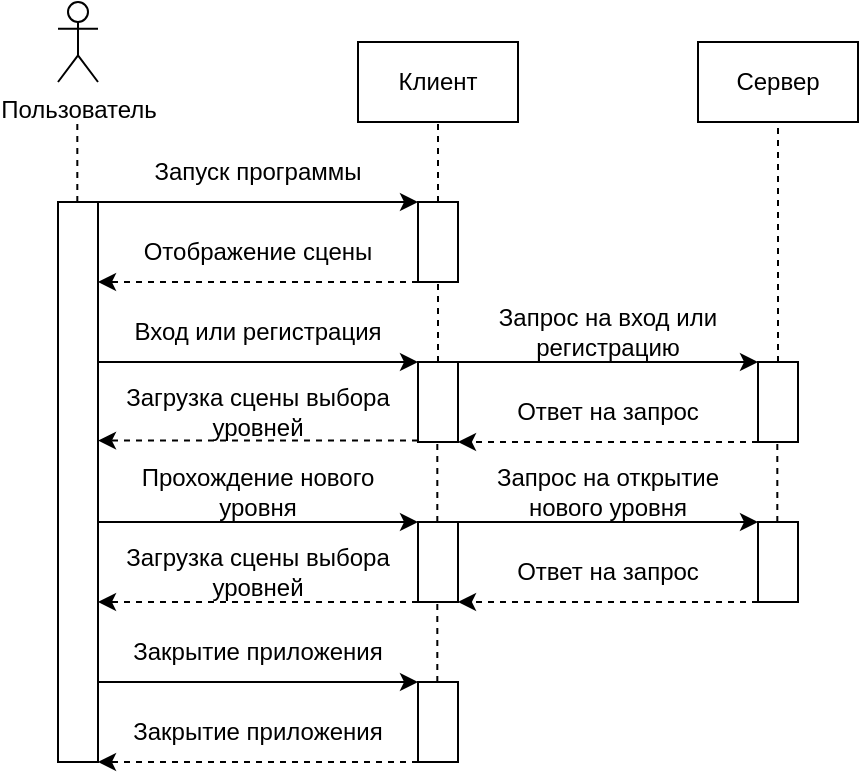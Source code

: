 <mxfile version="24.4.13" type="device">
  <diagram name="Страница — 1" id="jzWX4PQTQhnWGSw6rcE5">
    <mxGraphModel dx="1050" dy="522" grid="1" gridSize="10" guides="1" tooltips="1" connect="1" arrows="1" fold="1" page="1" pageScale="1" pageWidth="827" pageHeight="1169" math="0" shadow="0">
      <root>
        <mxCell id="0" />
        <mxCell id="1" parent="0" />
        <mxCell id="qkamU0I-ry5dc1uDclxt-1" value="Пользователь" style="shape=umlActor;verticalLabelPosition=bottom;verticalAlign=top;html=1;outlineConnect=0;" parent="1" vertex="1">
          <mxGeometry x="90" y="80" width="20" height="40" as="geometry" />
        </mxCell>
        <mxCell id="qkamU0I-ry5dc1uDclxt-4" value="Клиент" style="rounded=0;whiteSpace=wrap;html=1;" parent="1" vertex="1">
          <mxGeometry x="240" y="100" width="80" height="40" as="geometry" />
        </mxCell>
        <mxCell id="qkamU0I-ry5dc1uDclxt-5" value="Сервер" style="rounded=0;whiteSpace=wrap;html=1;" parent="1" vertex="1">
          <mxGeometry x="410" y="100" width="80" height="40" as="geometry" />
        </mxCell>
        <mxCell id="qkamU0I-ry5dc1uDclxt-6" value="" style="rounded=0;whiteSpace=wrap;html=1;" parent="1" vertex="1">
          <mxGeometry x="270" y="180" width="20" height="40" as="geometry" />
        </mxCell>
        <mxCell id="qkamU0I-ry5dc1uDclxt-7" value="" style="rounded=0;whiteSpace=wrap;html=1;" parent="1" vertex="1">
          <mxGeometry x="440" y="260" width="20" height="40" as="geometry" />
        </mxCell>
        <mxCell id="qkamU0I-ry5dc1uDclxt-9" style="edgeStyle=orthogonalEdgeStyle;rounded=0;orthogonalLoop=1;jettySize=auto;html=1;exitX=1;exitY=0;exitDx=0;exitDy=0;entryX=0;entryY=0;entryDx=0;entryDy=0;" parent="1" source="qkamU0I-ry5dc1uDclxt-8" target="qkamU0I-ry5dc1uDclxt-6" edge="1">
          <mxGeometry relative="1" as="geometry">
            <Array as="points">
              <mxPoint x="190" y="180" />
              <mxPoint x="190" y="180" />
            </Array>
          </mxGeometry>
        </mxCell>
        <mxCell id="qkamU0I-ry5dc1uDclxt-8" value="" style="rounded=0;whiteSpace=wrap;html=1;" parent="1" vertex="1">
          <mxGeometry x="90" y="180" width="20" height="280" as="geometry" />
        </mxCell>
        <mxCell id="qkamU0I-ry5dc1uDclxt-11" value="Запуск программы" style="text;html=1;align=center;verticalAlign=middle;whiteSpace=wrap;rounded=0;" parent="1" vertex="1">
          <mxGeometry x="110" y="150" width="160" height="30" as="geometry" />
        </mxCell>
        <mxCell id="qkamU0I-ry5dc1uDclxt-12" value="Отображение сцены" style="text;html=1;align=center;verticalAlign=middle;whiteSpace=wrap;rounded=0;" parent="1" vertex="1">
          <mxGeometry x="110" y="190" width="160" height="30" as="geometry" />
        </mxCell>
        <mxCell id="qkamU0I-ry5dc1uDclxt-13" value="" style="rounded=0;whiteSpace=wrap;html=1;" parent="1" vertex="1">
          <mxGeometry x="270" y="260" width="20" height="40" as="geometry" />
        </mxCell>
        <mxCell id="qkamU0I-ry5dc1uDclxt-14" value="Вход или регистрация" style="text;html=1;align=center;verticalAlign=middle;whiteSpace=wrap;rounded=0;" parent="1" vertex="1">
          <mxGeometry x="110" y="230" width="160" height="30" as="geometry" />
        </mxCell>
        <mxCell id="qkamU0I-ry5dc1uDclxt-15" value="Запрос на вход или регистрацию" style="text;html=1;align=center;verticalAlign=middle;whiteSpace=wrap;rounded=0;" parent="1" vertex="1">
          <mxGeometry x="290" y="230" width="150" height="30" as="geometry" />
        </mxCell>
        <mxCell id="qkamU0I-ry5dc1uDclxt-16" value="Ответ на запрос" style="text;html=1;align=center;verticalAlign=middle;whiteSpace=wrap;rounded=0;" parent="1" vertex="1">
          <mxGeometry x="290" y="270" width="150" height="30" as="geometry" />
        </mxCell>
        <mxCell id="qkamU0I-ry5dc1uDclxt-17" value="Загрузка сцены выбора уровней" style="text;html=1;align=center;verticalAlign=middle;whiteSpace=wrap;rounded=0;" parent="1" vertex="1">
          <mxGeometry x="110" y="270" width="160" height="30" as="geometry" />
        </mxCell>
        <mxCell id="qkamU0I-ry5dc1uDclxt-19" style="edgeStyle=orthogonalEdgeStyle;rounded=0;orthogonalLoop=1;jettySize=auto;html=1;exitX=1;exitY=0;exitDx=0;exitDy=0;entryX=0;entryY=0;entryDx=0;entryDy=0;" parent="1" edge="1">
          <mxGeometry relative="1" as="geometry">
            <mxPoint x="110" y="260" as="sourcePoint" />
            <mxPoint x="270" y="260" as="targetPoint" />
            <Array as="points">
              <mxPoint x="190" y="260" />
              <mxPoint x="190" y="260" />
            </Array>
          </mxGeometry>
        </mxCell>
        <mxCell id="qkamU0I-ry5dc1uDclxt-20" style="edgeStyle=orthogonalEdgeStyle;rounded=0;orthogonalLoop=1;jettySize=auto;html=1;exitX=1;exitY=0;exitDx=0;exitDy=0;entryX=0;entryY=0;entryDx=0;entryDy=0;" parent="1" target="qkamU0I-ry5dc1uDclxt-7" edge="1">
          <mxGeometry relative="1" as="geometry">
            <mxPoint x="280" y="260" as="sourcePoint" />
            <mxPoint x="430" y="260" as="targetPoint" />
            <Array as="points">
              <mxPoint x="400" y="260" />
              <mxPoint x="400" y="260" />
            </Array>
          </mxGeometry>
        </mxCell>
        <mxCell id="qkamU0I-ry5dc1uDclxt-21" style="edgeStyle=orthogonalEdgeStyle;rounded=0;orthogonalLoop=1;jettySize=auto;html=1;entryX=0.983;entryY=0.117;entryDx=0;entryDy=0;entryPerimeter=0;dashed=1;" parent="1" edge="1">
          <mxGeometry relative="1" as="geometry">
            <mxPoint x="440" y="300" as="sourcePoint" />
            <mxPoint x="290" y="300" as="targetPoint" />
            <Array as="points">
              <mxPoint x="440" y="300" />
            </Array>
          </mxGeometry>
        </mxCell>
        <mxCell id="qkamU0I-ry5dc1uDclxt-22" style="edgeStyle=orthogonalEdgeStyle;rounded=0;orthogonalLoop=1;jettySize=auto;html=1;exitX=0;exitY=1;exitDx=0;exitDy=0;entryX=0.983;entryY=0.117;entryDx=0;entryDy=0;entryPerimeter=0;dashed=1;" parent="1" edge="1">
          <mxGeometry relative="1" as="geometry">
            <mxPoint x="270" y="299.31" as="sourcePoint" />
            <mxPoint x="110" y="299.31" as="targetPoint" />
            <Array as="points">
              <mxPoint x="230" y="299.31" />
              <mxPoint x="230" y="299.31" />
            </Array>
          </mxGeometry>
        </mxCell>
        <mxCell id="qkamU0I-ry5dc1uDclxt-23" value="" style="endArrow=none;html=1;rounded=0;entryX=0.5;entryY=1;entryDx=0;entryDy=0;exitX=0.5;exitY=0;exitDx=0;exitDy=0;dashed=1;" parent="1" source="qkamU0I-ry5dc1uDclxt-6" target="qkamU0I-ry5dc1uDclxt-4" edge="1">
          <mxGeometry width="50" height="50" relative="1" as="geometry">
            <mxPoint x="320" y="300" as="sourcePoint" />
            <mxPoint x="370" y="250" as="targetPoint" />
          </mxGeometry>
        </mxCell>
        <mxCell id="qkamU0I-ry5dc1uDclxt-24" value="" style="endArrow=none;html=1;rounded=0;entryX=0.5;entryY=1;entryDx=0;entryDy=0;exitX=0.5;exitY=0;exitDx=0;exitDy=0;dashed=1;" parent="1" edge="1">
          <mxGeometry width="50" height="50" relative="1" as="geometry">
            <mxPoint x="99.66" y="180" as="sourcePoint" />
            <mxPoint x="99.66" y="140" as="targetPoint" />
          </mxGeometry>
        </mxCell>
        <mxCell id="qkamU0I-ry5dc1uDclxt-26" value="" style="endArrow=none;html=1;rounded=0;entryX=0.5;entryY=1;entryDx=0;entryDy=0;exitX=0.5;exitY=0;exitDx=0;exitDy=0;dashed=1;" parent="1" source="qkamU0I-ry5dc1uDclxt-13" target="qkamU0I-ry5dc1uDclxt-6" edge="1">
          <mxGeometry width="50" height="50" relative="1" as="geometry">
            <mxPoint x="290" y="190" as="sourcePoint" />
            <mxPoint x="290" y="150" as="targetPoint" />
          </mxGeometry>
        </mxCell>
        <mxCell id="qkamU0I-ry5dc1uDclxt-27" value="" style="endArrow=none;html=1;rounded=0;entryX=0.5;entryY=1;entryDx=0;entryDy=0;exitX=0.5;exitY=0;exitDx=0;exitDy=0;dashed=1;" parent="1" source="qkamU0I-ry5dc1uDclxt-7" target="qkamU0I-ry5dc1uDclxt-5" edge="1">
          <mxGeometry width="50" height="50" relative="1" as="geometry">
            <mxPoint x="439.66" y="200" as="sourcePoint" />
            <mxPoint x="439.66" y="140" as="targetPoint" />
          </mxGeometry>
        </mxCell>
        <mxCell id="qkamU0I-ry5dc1uDclxt-30" value="" style="rounded=0;whiteSpace=wrap;html=1;" parent="1" vertex="1">
          <mxGeometry x="270" y="340" width="20" height="40" as="geometry" />
        </mxCell>
        <mxCell id="qkamU0I-ry5dc1uDclxt-31" value="" style="endArrow=none;html=1;rounded=0;entryX=0.5;entryY=1;entryDx=0;entryDy=0;exitX=0.5;exitY=0;exitDx=0;exitDy=0;dashed=1;" parent="1" edge="1">
          <mxGeometry width="50" height="50" relative="1" as="geometry">
            <mxPoint x="279.66" y="340" as="sourcePoint" />
            <mxPoint x="279.66" y="300" as="targetPoint" />
          </mxGeometry>
        </mxCell>
        <mxCell id="qkamU0I-ry5dc1uDclxt-32" style="edgeStyle=orthogonalEdgeStyle;rounded=0;orthogonalLoop=1;jettySize=auto;html=1;exitX=1;exitY=0;exitDx=0;exitDy=0;entryX=0;entryY=0;entryDx=0;entryDy=0;" parent="1" edge="1">
          <mxGeometry relative="1" as="geometry">
            <mxPoint x="110" y="340" as="sourcePoint" />
            <mxPoint x="270" y="340" as="targetPoint" />
            <Array as="points">
              <mxPoint x="190" y="340" />
              <mxPoint x="190" y="340" />
            </Array>
          </mxGeometry>
        </mxCell>
        <mxCell id="qkamU0I-ry5dc1uDclxt-33" style="edgeStyle=orthogonalEdgeStyle;rounded=0;orthogonalLoop=1;jettySize=auto;html=1;exitX=1;exitY=0;exitDx=0;exitDy=0;" parent="1" edge="1">
          <mxGeometry relative="1" as="geometry">
            <mxPoint x="290" y="340" as="sourcePoint" />
            <mxPoint x="440" y="340" as="targetPoint" />
            <Array as="points">
              <mxPoint x="370" y="340" />
              <mxPoint x="370" y="340" />
            </Array>
          </mxGeometry>
        </mxCell>
        <mxCell id="qkamU0I-ry5dc1uDclxt-34" style="edgeStyle=orthogonalEdgeStyle;rounded=0;orthogonalLoop=1;jettySize=auto;html=1;entryX=0.983;entryY=0.117;entryDx=0;entryDy=0;entryPerimeter=0;dashed=1;" parent="1" edge="1">
          <mxGeometry relative="1" as="geometry">
            <mxPoint x="440" y="380" as="sourcePoint" />
            <mxPoint x="290" y="380" as="targetPoint" />
            <Array as="points">
              <mxPoint x="440" y="380" />
            </Array>
          </mxGeometry>
        </mxCell>
        <mxCell id="qkamU0I-ry5dc1uDclxt-35" style="edgeStyle=orthogonalEdgeStyle;rounded=0;orthogonalLoop=1;jettySize=auto;html=1;exitX=0;exitY=1;exitDx=0;exitDy=0;entryX=0.983;entryY=0.117;entryDx=0;entryDy=0;entryPerimeter=0;dashed=1;" parent="1" edge="1">
          <mxGeometry relative="1" as="geometry">
            <mxPoint x="270" y="380" as="sourcePoint" />
            <mxPoint x="110" y="380" as="targetPoint" />
            <Array as="points">
              <mxPoint x="230" y="380" />
              <mxPoint x="230" y="380" />
            </Array>
          </mxGeometry>
        </mxCell>
        <mxCell id="qkamU0I-ry5dc1uDclxt-36" value="" style="rounded=0;whiteSpace=wrap;html=1;" parent="1" vertex="1">
          <mxGeometry x="440" y="340" width="20" height="40" as="geometry" />
        </mxCell>
        <mxCell id="qkamU0I-ry5dc1uDclxt-37" value="" style="endArrow=none;html=1;rounded=0;entryX=0.5;entryY=1;entryDx=0;entryDy=0;exitX=0.5;exitY=0;exitDx=0;exitDy=0;dashed=1;" parent="1" edge="1">
          <mxGeometry width="50" height="50" relative="1" as="geometry">
            <mxPoint x="449.66" y="340" as="sourcePoint" />
            <mxPoint x="449.66" y="300" as="targetPoint" />
          </mxGeometry>
        </mxCell>
        <mxCell id="qkamU0I-ry5dc1uDclxt-38" value="Прохождение нового уровня" style="text;html=1;align=center;verticalAlign=middle;whiteSpace=wrap;rounded=0;" parent="1" vertex="1">
          <mxGeometry x="110" y="310" width="160" height="30" as="geometry" />
        </mxCell>
        <mxCell id="qkamU0I-ry5dc1uDclxt-39" value="Запрос на открытие нового уровня" style="text;html=1;align=center;verticalAlign=middle;whiteSpace=wrap;rounded=0;" parent="1" vertex="1">
          <mxGeometry x="290" y="310" width="150" height="30" as="geometry" />
        </mxCell>
        <mxCell id="qkamU0I-ry5dc1uDclxt-40" value="Ответ на запрос" style="text;html=1;align=center;verticalAlign=middle;whiteSpace=wrap;rounded=0;" parent="1" vertex="1">
          <mxGeometry x="290" y="350" width="150" height="30" as="geometry" />
        </mxCell>
        <mxCell id="qkamU0I-ry5dc1uDclxt-41" value="Загрузка сцены выбора уровней" style="text;html=1;align=center;verticalAlign=middle;whiteSpace=wrap;rounded=0;" parent="1" vertex="1">
          <mxGeometry x="110" y="350" width="160" height="30" as="geometry" />
        </mxCell>
        <mxCell id="qkamU0I-ry5dc1uDclxt-42" value="" style="rounded=0;whiteSpace=wrap;html=1;" parent="1" vertex="1">
          <mxGeometry x="270" y="420" width="20" height="40" as="geometry" />
        </mxCell>
        <mxCell id="qkamU0I-ry5dc1uDclxt-43" value="" style="endArrow=none;html=1;rounded=0;entryX=0.5;entryY=1;entryDx=0;entryDy=0;exitX=0.5;exitY=0;exitDx=0;exitDy=0;dashed=1;" parent="1" edge="1">
          <mxGeometry width="50" height="50" relative="1" as="geometry">
            <mxPoint x="279.66" y="420" as="sourcePoint" />
            <mxPoint x="279.66" y="380" as="targetPoint" />
          </mxGeometry>
        </mxCell>
        <mxCell id="qkamU0I-ry5dc1uDclxt-44" style="edgeStyle=orthogonalEdgeStyle;rounded=0;orthogonalLoop=1;jettySize=auto;html=1;exitX=0;exitY=1;exitDx=0;exitDy=0;entryX=0.983;entryY=0.117;entryDx=0;entryDy=0;entryPerimeter=0;dashed=1;" parent="1" edge="1">
          <mxGeometry relative="1" as="geometry">
            <mxPoint x="270" y="460" as="sourcePoint" />
            <mxPoint x="110" y="460" as="targetPoint" />
            <Array as="points">
              <mxPoint x="230" y="460" />
              <mxPoint x="230" y="460" />
            </Array>
          </mxGeometry>
        </mxCell>
        <mxCell id="qkamU0I-ry5dc1uDclxt-45" style="edgeStyle=orthogonalEdgeStyle;rounded=0;orthogonalLoop=1;jettySize=auto;html=1;exitX=1;exitY=0;exitDx=0;exitDy=0;entryX=0;entryY=0;entryDx=0;entryDy=0;" parent="1" edge="1">
          <mxGeometry relative="1" as="geometry">
            <mxPoint x="110" y="420" as="sourcePoint" />
            <mxPoint x="270" y="420" as="targetPoint" />
            <Array as="points">
              <mxPoint x="190" y="420" />
              <mxPoint x="190" y="420" />
            </Array>
          </mxGeometry>
        </mxCell>
        <mxCell id="qkamU0I-ry5dc1uDclxt-46" value="Закрытие приложения" style="text;html=1;align=center;verticalAlign=middle;whiteSpace=wrap;rounded=0;" parent="1" vertex="1">
          <mxGeometry x="110" y="390" width="160" height="30" as="geometry" />
        </mxCell>
        <mxCell id="qkamU0I-ry5dc1uDclxt-47" value="Закрытие приложения" style="text;html=1;align=center;verticalAlign=middle;whiteSpace=wrap;rounded=0;" parent="1" vertex="1">
          <mxGeometry x="110" y="430" width="160" height="30" as="geometry" />
        </mxCell>
        <mxCell id="qkamU0I-ry5dc1uDclxt-48" style="edgeStyle=orthogonalEdgeStyle;rounded=0;orthogonalLoop=1;jettySize=auto;html=1;exitX=0;exitY=1;exitDx=0;exitDy=0;entryX=0.983;entryY=0.117;entryDx=0;entryDy=0;entryPerimeter=0;dashed=1;" parent="1" edge="1">
          <mxGeometry relative="1" as="geometry">
            <mxPoint x="270" y="220" as="sourcePoint" />
            <mxPoint x="110" y="220" as="targetPoint" />
            <Array as="points">
              <mxPoint x="230" y="220" />
              <mxPoint x="230" y="220" />
            </Array>
          </mxGeometry>
        </mxCell>
      </root>
    </mxGraphModel>
  </diagram>
</mxfile>
